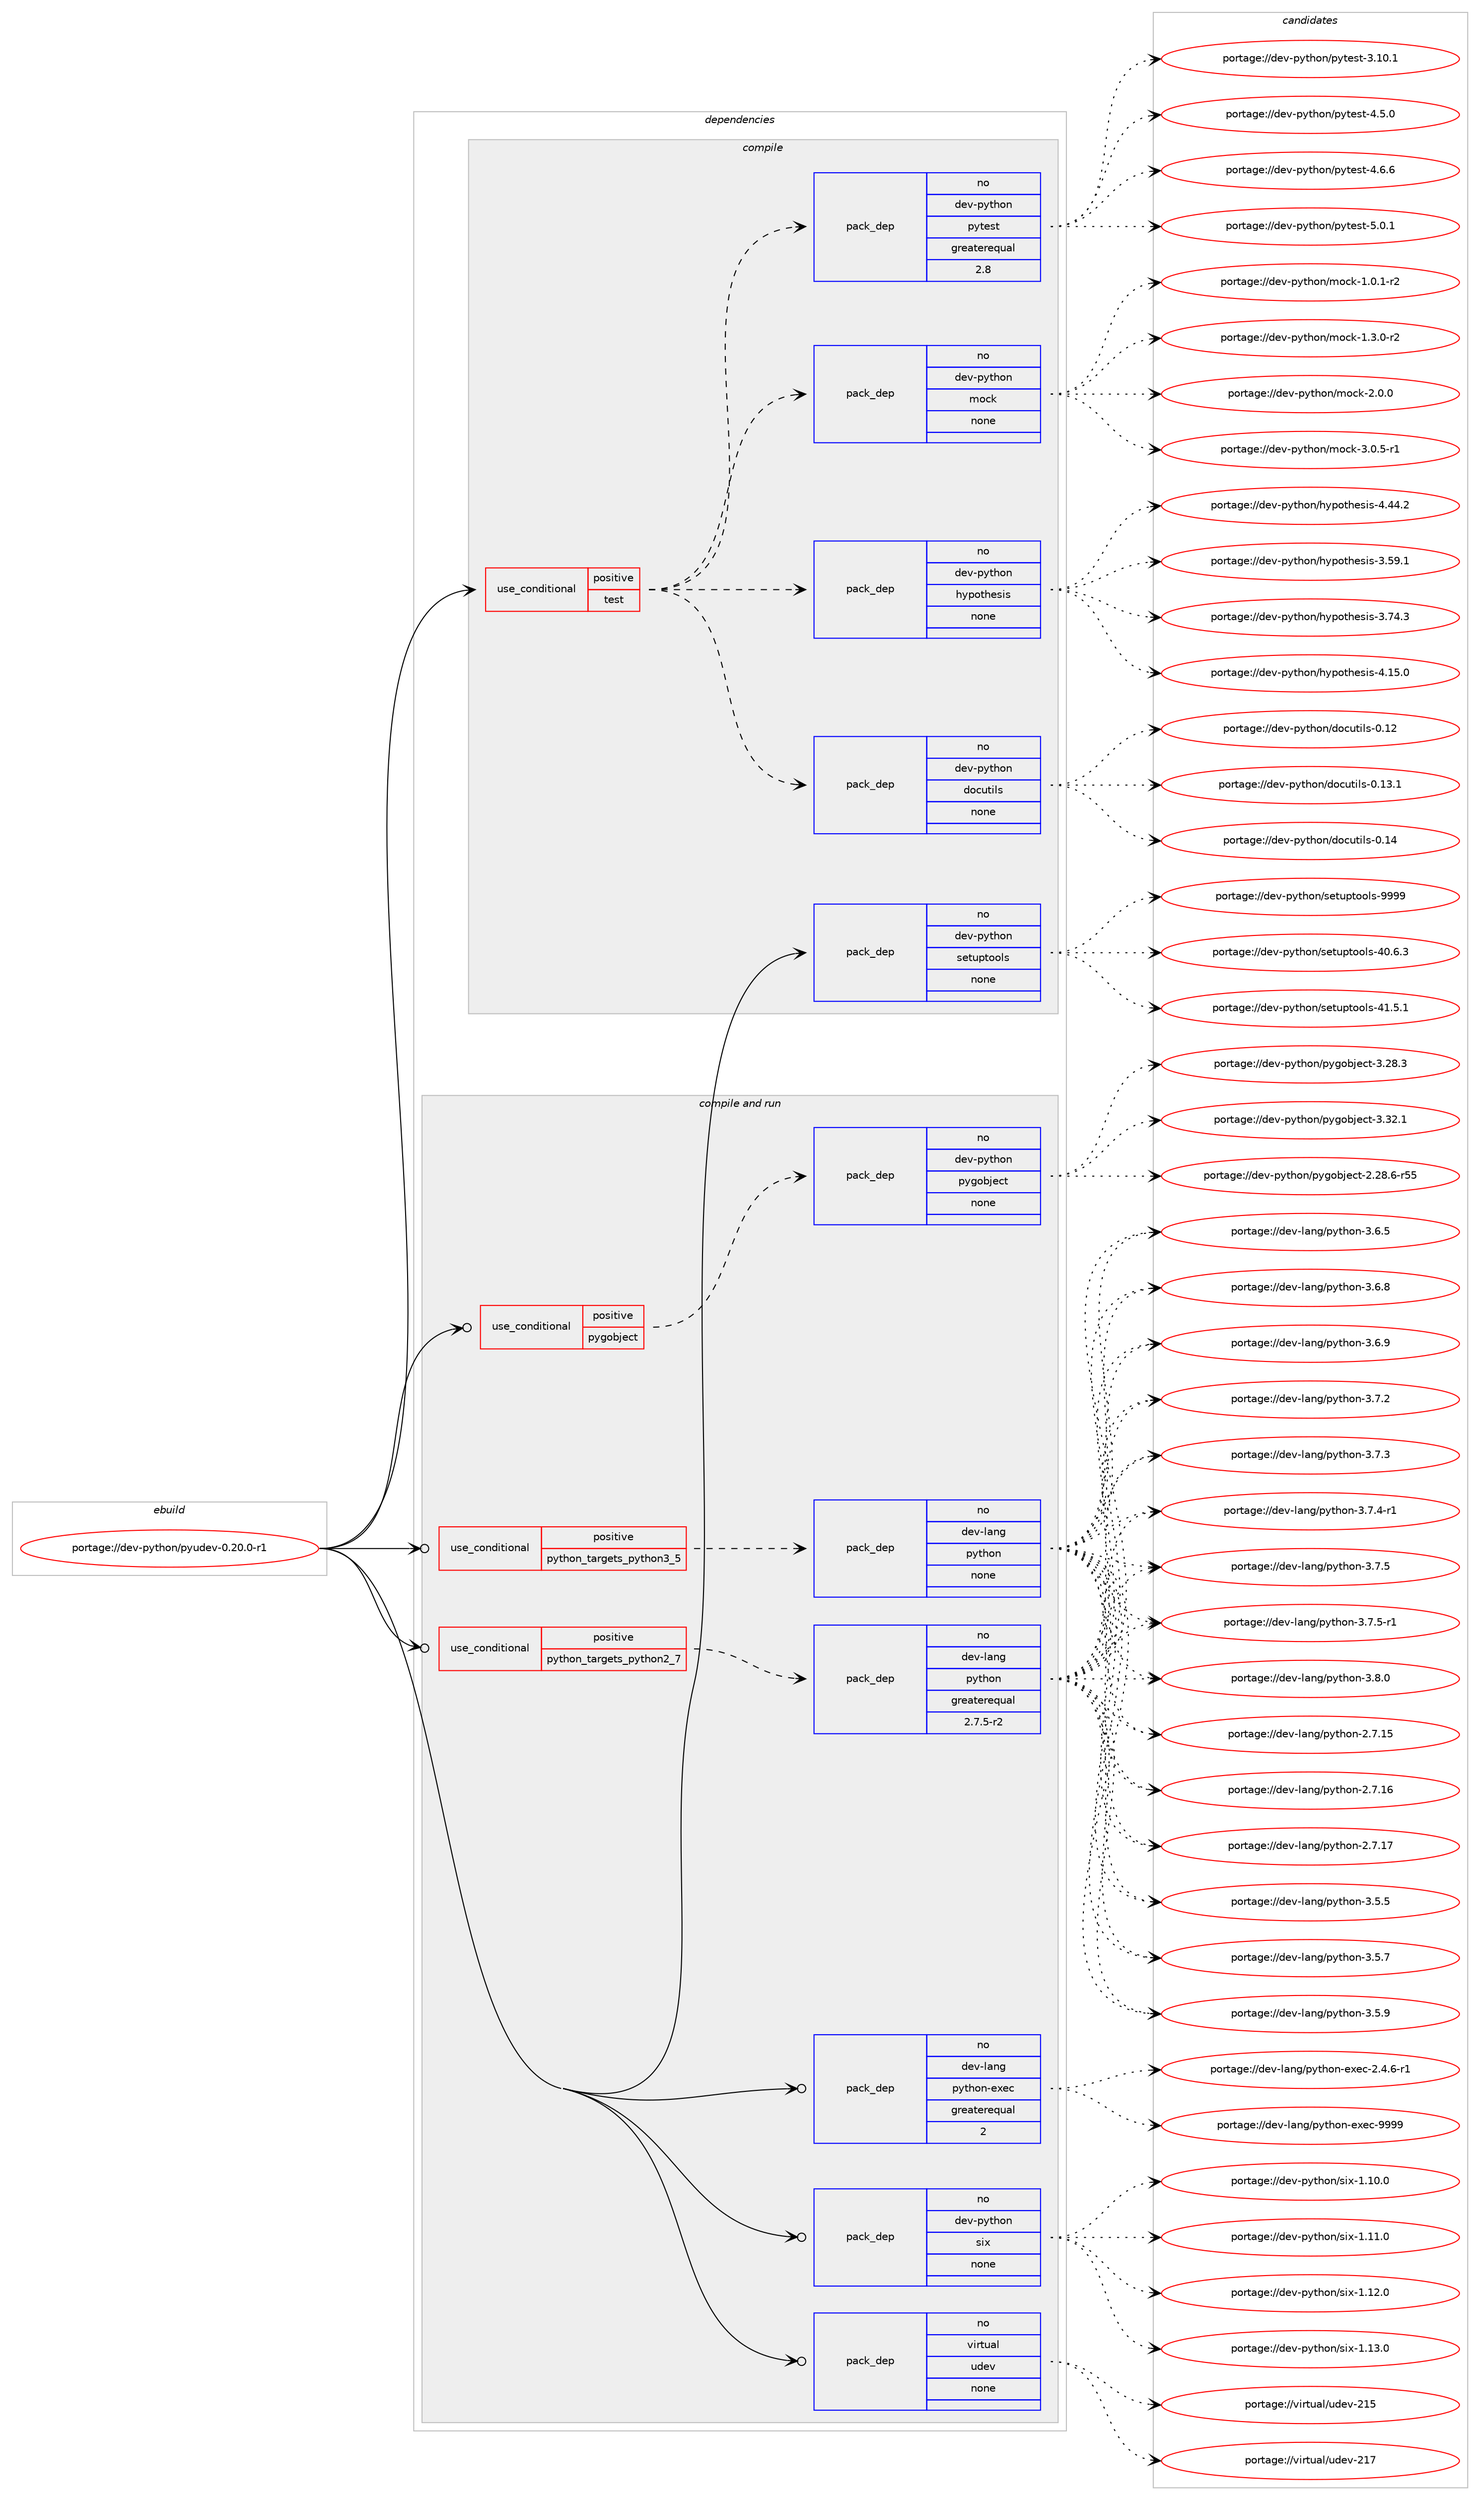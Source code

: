 digraph prolog {

# *************
# Graph options
# *************

newrank=true;
concentrate=true;
compound=true;
graph [rankdir=LR,fontname=Helvetica,fontsize=10,ranksep=1.5];#, ranksep=2.5, nodesep=0.2];
edge  [arrowhead=vee];
node  [fontname=Helvetica,fontsize=10];

# **********
# The ebuild
# **********

subgraph cluster_leftcol {
color=gray;
rank=same;
label=<<i>ebuild</i>>;
id [label="portage://dev-python/pyudev-0.20.0-r1", color=red, width=4, href="../dev-python/pyudev-0.20.0-r1.svg"];
}

# ****************
# The dependencies
# ****************

subgraph cluster_midcol {
color=gray;
label=<<i>dependencies</i>>;
subgraph cluster_compile {
fillcolor="#eeeeee";
style=filled;
label=<<i>compile</i>>;
subgraph cond37461 {
dependency168807 [label=<<TABLE BORDER="0" CELLBORDER="1" CELLSPACING="0" CELLPADDING="4"><TR><TD ROWSPAN="3" CELLPADDING="10">use_conditional</TD></TR><TR><TD>positive</TD></TR><TR><TD>test</TD></TR></TABLE>>, shape=none, color=red];
subgraph pack127947 {
dependency168808 [label=<<TABLE BORDER="0" CELLBORDER="1" CELLSPACING="0" CELLPADDING="4" WIDTH="220"><TR><TD ROWSPAN="6" CELLPADDING="30">pack_dep</TD></TR><TR><TD WIDTH="110">no</TD></TR><TR><TD>dev-python</TD></TR><TR><TD>docutils</TD></TR><TR><TD>none</TD></TR><TR><TD></TD></TR></TABLE>>, shape=none, color=blue];
}
dependency168807:e -> dependency168808:w [weight=20,style="dashed",arrowhead="vee"];
subgraph pack127948 {
dependency168809 [label=<<TABLE BORDER="0" CELLBORDER="1" CELLSPACING="0" CELLPADDING="4" WIDTH="220"><TR><TD ROWSPAN="6" CELLPADDING="30">pack_dep</TD></TR><TR><TD WIDTH="110">no</TD></TR><TR><TD>dev-python</TD></TR><TR><TD>hypothesis</TD></TR><TR><TD>none</TD></TR><TR><TD></TD></TR></TABLE>>, shape=none, color=blue];
}
dependency168807:e -> dependency168809:w [weight=20,style="dashed",arrowhead="vee"];
subgraph pack127949 {
dependency168810 [label=<<TABLE BORDER="0" CELLBORDER="1" CELLSPACING="0" CELLPADDING="4" WIDTH="220"><TR><TD ROWSPAN="6" CELLPADDING="30">pack_dep</TD></TR><TR><TD WIDTH="110">no</TD></TR><TR><TD>dev-python</TD></TR><TR><TD>mock</TD></TR><TR><TD>none</TD></TR><TR><TD></TD></TR></TABLE>>, shape=none, color=blue];
}
dependency168807:e -> dependency168810:w [weight=20,style="dashed",arrowhead="vee"];
subgraph pack127950 {
dependency168811 [label=<<TABLE BORDER="0" CELLBORDER="1" CELLSPACING="0" CELLPADDING="4" WIDTH="220"><TR><TD ROWSPAN="6" CELLPADDING="30">pack_dep</TD></TR><TR><TD WIDTH="110">no</TD></TR><TR><TD>dev-python</TD></TR><TR><TD>pytest</TD></TR><TR><TD>greaterequal</TD></TR><TR><TD>2.8</TD></TR></TABLE>>, shape=none, color=blue];
}
dependency168807:e -> dependency168811:w [weight=20,style="dashed",arrowhead="vee"];
}
id:e -> dependency168807:w [weight=20,style="solid",arrowhead="vee"];
subgraph pack127951 {
dependency168812 [label=<<TABLE BORDER="0" CELLBORDER="1" CELLSPACING="0" CELLPADDING="4" WIDTH="220"><TR><TD ROWSPAN="6" CELLPADDING="30">pack_dep</TD></TR><TR><TD WIDTH="110">no</TD></TR><TR><TD>dev-python</TD></TR><TR><TD>setuptools</TD></TR><TR><TD>none</TD></TR><TR><TD></TD></TR></TABLE>>, shape=none, color=blue];
}
id:e -> dependency168812:w [weight=20,style="solid",arrowhead="vee"];
}
subgraph cluster_compileandrun {
fillcolor="#eeeeee";
style=filled;
label=<<i>compile and run</i>>;
subgraph cond37462 {
dependency168813 [label=<<TABLE BORDER="0" CELLBORDER="1" CELLSPACING="0" CELLPADDING="4"><TR><TD ROWSPAN="3" CELLPADDING="10">use_conditional</TD></TR><TR><TD>positive</TD></TR><TR><TD>pygobject</TD></TR></TABLE>>, shape=none, color=red];
subgraph pack127952 {
dependency168814 [label=<<TABLE BORDER="0" CELLBORDER="1" CELLSPACING="0" CELLPADDING="4" WIDTH="220"><TR><TD ROWSPAN="6" CELLPADDING="30">pack_dep</TD></TR><TR><TD WIDTH="110">no</TD></TR><TR><TD>dev-python</TD></TR><TR><TD>pygobject</TD></TR><TR><TD>none</TD></TR><TR><TD></TD></TR></TABLE>>, shape=none, color=blue];
}
dependency168813:e -> dependency168814:w [weight=20,style="dashed",arrowhead="vee"];
}
id:e -> dependency168813:w [weight=20,style="solid",arrowhead="odotvee"];
subgraph cond37463 {
dependency168815 [label=<<TABLE BORDER="0" CELLBORDER="1" CELLSPACING="0" CELLPADDING="4"><TR><TD ROWSPAN="3" CELLPADDING="10">use_conditional</TD></TR><TR><TD>positive</TD></TR><TR><TD>python_targets_python2_7</TD></TR></TABLE>>, shape=none, color=red];
subgraph pack127953 {
dependency168816 [label=<<TABLE BORDER="0" CELLBORDER="1" CELLSPACING="0" CELLPADDING="4" WIDTH="220"><TR><TD ROWSPAN="6" CELLPADDING="30">pack_dep</TD></TR><TR><TD WIDTH="110">no</TD></TR><TR><TD>dev-lang</TD></TR><TR><TD>python</TD></TR><TR><TD>greaterequal</TD></TR><TR><TD>2.7.5-r2</TD></TR></TABLE>>, shape=none, color=blue];
}
dependency168815:e -> dependency168816:w [weight=20,style="dashed",arrowhead="vee"];
}
id:e -> dependency168815:w [weight=20,style="solid",arrowhead="odotvee"];
subgraph cond37464 {
dependency168817 [label=<<TABLE BORDER="0" CELLBORDER="1" CELLSPACING="0" CELLPADDING="4"><TR><TD ROWSPAN="3" CELLPADDING="10">use_conditional</TD></TR><TR><TD>positive</TD></TR><TR><TD>python_targets_python3_5</TD></TR></TABLE>>, shape=none, color=red];
subgraph pack127954 {
dependency168818 [label=<<TABLE BORDER="0" CELLBORDER="1" CELLSPACING="0" CELLPADDING="4" WIDTH="220"><TR><TD ROWSPAN="6" CELLPADDING="30">pack_dep</TD></TR><TR><TD WIDTH="110">no</TD></TR><TR><TD>dev-lang</TD></TR><TR><TD>python</TD></TR><TR><TD>none</TD></TR><TR><TD></TD></TR></TABLE>>, shape=none, color=blue];
}
dependency168817:e -> dependency168818:w [weight=20,style="dashed",arrowhead="vee"];
}
id:e -> dependency168817:w [weight=20,style="solid",arrowhead="odotvee"];
subgraph pack127955 {
dependency168819 [label=<<TABLE BORDER="0" CELLBORDER="1" CELLSPACING="0" CELLPADDING="4" WIDTH="220"><TR><TD ROWSPAN="6" CELLPADDING="30">pack_dep</TD></TR><TR><TD WIDTH="110">no</TD></TR><TR><TD>dev-lang</TD></TR><TR><TD>python-exec</TD></TR><TR><TD>greaterequal</TD></TR><TR><TD>2</TD></TR></TABLE>>, shape=none, color=blue];
}
id:e -> dependency168819:w [weight=20,style="solid",arrowhead="odotvee"];
subgraph pack127956 {
dependency168820 [label=<<TABLE BORDER="0" CELLBORDER="1" CELLSPACING="0" CELLPADDING="4" WIDTH="220"><TR><TD ROWSPAN="6" CELLPADDING="30">pack_dep</TD></TR><TR><TD WIDTH="110">no</TD></TR><TR><TD>dev-python</TD></TR><TR><TD>six</TD></TR><TR><TD>none</TD></TR><TR><TD></TD></TR></TABLE>>, shape=none, color=blue];
}
id:e -> dependency168820:w [weight=20,style="solid",arrowhead="odotvee"];
subgraph pack127957 {
dependency168821 [label=<<TABLE BORDER="0" CELLBORDER="1" CELLSPACING="0" CELLPADDING="4" WIDTH="220"><TR><TD ROWSPAN="6" CELLPADDING="30">pack_dep</TD></TR><TR><TD WIDTH="110">no</TD></TR><TR><TD>virtual</TD></TR><TR><TD>udev</TD></TR><TR><TD>none</TD></TR><TR><TD></TD></TR></TABLE>>, shape=none, color=blue];
}
id:e -> dependency168821:w [weight=20,style="solid",arrowhead="odotvee"];
}
subgraph cluster_run {
fillcolor="#eeeeee";
style=filled;
label=<<i>run</i>>;
}
}

# **************
# The candidates
# **************

subgraph cluster_choices {
rank=same;
color=gray;
label=<<i>candidates</i>>;

subgraph choice127947 {
color=black;
nodesep=1;
choiceportage1001011184511212111610411111047100111991171161051081154548464950 [label="portage://dev-python/docutils-0.12", color=red, width=4,href="../dev-python/docutils-0.12.svg"];
choiceportage10010111845112121116104111110471001119911711610510811545484649514649 [label="portage://dev-python/docutils-0.13.1", color=red, width=4,href="../dev-python/docutils-0.13.1.svg"];
choiceportage1001011184511212111610411111047100111991171161051081154548464952 [label="portage://dev-python/docutils-0.14", color=red, width=4,href="../dev-python/docutils-0.14.svg"];
dependency168808:e -> choiceportage1001011184511212111610411111047100111991171161051081154548464950:w [style=dotted,weight="100"];
dependency168808:e -> choiceportage10010111845112121116104111110471001119911711610510811545484649514649:w [style=dotted,weight="100"];
dependency168808:e -> choiceportage1001011184511212111610411111047100111991171161051081154548464952:w [style=dotted,weight="100"];
}
subgraph choice127948 {
color=black;
nodesep=1;
choiceportage100101118451121211161041111104710412111211111610410111510511545514653574649 [label="portage://dev-python/hypothesis-3.59.1", color=red, width=4,href="../dev-python/hypothesis-3.59.1.svg"];
choiceportage100101118451121211161041111104710412111211111610410111510511545514655524651 [label="portage://dev-python/hypothesis-3.74.3", color=red, width=4,href="../dev-python/hypothesis-3.74.3.svg"];
choiceportage100101118451121211161041111104710412111211111610410111510511545524649534648 [label="portage://dev-python/hypothesis-4.15.0", color=red, width=4,href="../dev-python/hypothesis-4.15.0.svg"];
choiceportage100101118451121211161041111104710412111211111610410111510511545524652524650 [label="portage://dev-python/hypothesis-4.44.2", color=red, width=4,href="../dev-python/hypothesis-4.44.2.svg"];
dependency168809:e -> choiceportage100101118451121211161041111104710412111211111610410111510511545514653574649:w [style=dotted,weight="100"];
dependency168809:e -> choiceportage100101118451121211161041111104710412111211111610410111510511545514655524651:w [style=dotted,weight="100"];
dependency168809:e -> choiceportage100101118451121211161041111104710412111211111610410111510511545524649534648:w [style=dotted,weight="100"];
dependency168809:e -> choiceportage100101118451121211161041111104710412111211111610410111510511545524652524650:w [style=dotted,weight="100"];
}
subgraph choice127949 {
color=black;
nodesep=1;
choiceportage1001011184511212111610411111047109111991074549464846494511450 [label="portage://dev-python/mock-1.0.1-r2", color=red, width=4,href="../dev-python/mock-1.0.1-r2.svg"];
choiceportage1001011184511212111610411111047109111991074549465146484511450 [label="portage://dev-python/mock-1.3.0-r2", color=red, width=4,href="../dev-python/mock-1.3.0-r2.svg"];
choiceportage100101118451121211161041111104710911199107455046484648 [label="portage://dev-python/mock-2.0.0", color=red, width=4,href="../dev-python/mock-2.0.0.svg"];
choiceportage1001011184511212111610411111047109111991074551464846534511449 [label="portage://dev-python/mock-3.0.5-r1", color=red, width=4,href="../dev-python/mock-3.0.5-r1.svg"];
dependency168810:e -> choiceportage1001011184511212111610411111047109111991074549464846494511450:w [style=dotted,weight="100"];
dependency168810:e -> choiceportage1001011184511212111610411111047109111991074549465146484511450:w [style=dotted,weight="100"];
dependency168810:e -> choiceportage100101118451121211161041111104710911199107455046484648:w [style=dotted,weight="100"];
dependency168810:e -> choiceportage1001011184511212111610411111047109111991074551464846534511449:w [style=dotted,weight="100"];
}
subgraph choice127950 {
color=black;
nodesep=1;
choiceportage100101118451121211161041111104711212111610111511645514649484649 [label="portage://dev-python/pytest-3.10.1", color=red, width=4,href="../dev-python/pytest-3.10.1.svg"];
choiceportage1001011184511212111610411111047112121116101115116455246534648 [label="portage://dev-python/pytest-4.5.0", color=red, width=4,href="../dev-python/pytest-4.5.0.svg"];
choiceportage1001011184511212111610411111047112121116101115116455246544654 [label="portage://dev-python/pytest-4.6.6", color=red, width=4,href="../dev-python/pytest-4.6.6.svg"];
choiceportage1001011184511212111610411111047112121116101115116455346484649 [label="portage://dev-python/pytest-5.0.1", color=red, width=4,href="../dev-python/pytest-5.0.1.svg"];
dependency168811:e -> choiceportage100101118451121211161041111104711212111610111511645514649484649:w [style=dotted,weight="100"];
dependency168811:e -> choiceportage1001011184511212111610411111047112121116101115116455246534648:w [style=dotted,weight="100"];
dependency168811:e -> choiceportage1001011184511212111610411111047112121116101115116455246544654:w [style=dotted,weight="100"];
dependency168811:e -> choiceportage1001011184511212111610411111047112121116101115116455346484649:w [style=dotted,weight="100"];
}
subgraph choice127951 {
color=black;
nodesep=1;
choiceportage100101118451121211161041111104711510111611711211611111110811545524846544651 [label="portage://dev-python/setuptools-40.6.3", color=red, width=4,href="../dev-python/setuptools-40.6.3.svg"];
choiceportage100101118451121211161041111104711510111611711211611111110811545524946534649 [label="portage://dev-python/setuptools-41.5.1", color=red, width=4,href="../dev-python/setuptools-41.5.1.svg"];
choiceportage10010111845112121116104111110471151011161171121161111111081154557575757 [label="portage://dev-python/setuptools-9999", color=red, width=4,href="../dev-python/setuptools-9999.svg"];
dependency168812:e -> choiceportage100101118451121211161041111104711510111611711211611111110811545524846544651:w [style=dotted,weight="100"];
dependency168812:e -> choiceportage100101118451121211161041111104711510111611711211611111110811545524946534649:w [style=dotted,weight="100"];
dependency168812:e -> choiceportage10010111845112121116104111110471151011161171121161111111081154557575757:w [style=dotted,weight="100"];
}
subgraph choice127952 {
color=black;
nodesep=1;
choiceportage1001011184511212111610411111047112121103111981061019911645504650564654451145353 [label="portage://dev-python/pygobject-2.28.6-r55", color=red, width=4,href="../dev-python/pygobject-2.28.6-r55.svg"];
choiceportage1001011184511212111610411111047112121103111981061019911645514650564651 [label="portage://dev-python/pygobject-3.28.3", color=red, width=4,href="../dev-python/pygobject-3.28.3.svg"];
choiceportage1001011184511212111610411111047112121103111981061019911645514651504649 [label="portage://dev-python/pygobject-3.32.1", color=red, width=4,href="../dev-python/pygobject-3.32.1.svg"];
dependency168814:e -> choiceportage1001011184511212111610411111047112121103111981061019911645504650564654451145353:w [style=dotted,weight="100"];
dependency168814:e -> choiceportage1001011184511212111610411111047112121103111981061019911645514650564651:w [style=dotted,weight="100"];
dependency168814:e -> choiceportage1001011184511212111610411111047112121103111981061019911645514651504649:w [style=dotted,weight="100"];
}
subgraph choice127953 {
color=black;
nodesep=1;
choiceportage10010111845108971101034711212111610411111045504655464953 [label="portage://dev-lang/python-2.7.15", color=red, width=4,href="../dev-lang/python-2.7.15.svg"];
choiceportage10010111845108971101034711212111610411111045504655464954 [label="portage://dev-lang/python-2.7.16", color=red, width=4,href="../dev-lang/python-2.7.16.svg"];
choiceportage10010111845108971101034711212111610411111045504655464955 [label="portage://dev-lang/python-2.7.17", color=red, width=4,href="../dev-lang/python-2.7.17.svg"];
choiceportage100101118451089711010347112121116104111110455146534653 [label="portage://dev-lang/python-3.5.5", color=red, width=4,href="../dev-lang/python-3.5.5.svg"];
choiceportage100101118451089711010347112121116104111110455146534655 [label="portage://dev-lang/python-3.5.7", color=red, width=4,href="../dev-lang/python-3.5.7.svg"];
choiceportage100101118451089711010347112121116104111110455146534657 [label="portage://dev-lang/python-3.5.9", color=red, width=4,href="../dev-lang/python-3.5.9.svg"];
choiceportage100101118451089711010347112121116104111110455146544653 [label="portage://dev-lang/python-3.6.5", color=red, width=4,href="../dev-lang/python-3.6.5.svg"];
choiceportage100101118451089711010347112121116104111110455146544656 [label="portage://dev-lang/python-3.6.8", color=red, width=4,href="../dev-lang/python-3.6.8.svg"];
choiceportage100101118451089711010347112121116104111110455146544657 [label="portage://dev-lang/python-3.6.9", color=red, width=4,href="../dev-lang/python-3.6.9.svg"];
choiceportage100101118451089711010347112121116104111110455146554650 [label="portage://dev-lang/python-3.7.2", color=red, width=4,href="../dev-lang/python-3.7.2.svg"];
choiceportage100101118451089711010347112121116104111110455146554651 [label="portage://dev-lang/python-3.7.3", color=red, width=4,href="../dev-lang/python-3.7.3.svg"];
choiceportage1001011184510897110103471121211161041111104551465546524511449 [label="portage://dev-lang/python-3.7.4-r1", color=red, width=4,href="../dev-lang/python-3.7.4-r1.svg"];
choiceportage100101118451089711010347112121116104111110455146554653 [label="portage://dev-lang/python-3.7.5", color=red, width=4,href="../dev-lang/python-3.7.5.svg"];
choiceportage1001011184510897110103471121211161041111104551465546534511449 [label="portage://dev-lang/python-3.7.5-r1", color=red, width=4,href="../dev-lang/python-3.7.5-r1.svg"];
choiceportage100101118451089711010347112121116104111110455146564648 [label="portage://dev-lang/python-3.8.0", color=red, width=4,href="../dev-lang/python-3.8.0.svg"];
dependency168816:e -> choiceportage10010111845108971101034711212111610411111045504655464953:w [style=dotted,weight="100"];
dependency168816:e -> choiceportage10010111845108971101034711212111610411111045504655464954:w [style=dotted,weight="100"];
dependency168816:e -> choiceportage10010111845108971101034711212111610411111045504655464955:w [style=dotted,weight="100"];
dependency168816:e -> choiceportage100101118451089711010347112121116104111110455146534653:w [style=dotted,weight="100"];
dependency168816:e -> choiceportage100101118451089711010347112121116104111110455146534655:w [style=dotted,weight="100"];
dependency168816:e -> choiceportage100101118451089711010347112121116104111110455146534657:w [style=dotted,weight="100"];
dependency168816:e -> choiceportage100101118451089711010347112121116104111110455146544653:w [style=dotted,weight="100"];
dependency168816:e -> choiceportage100101118451089711010347112121116104111110455146544656:w [style=dotted,weight="100"];
dependency168816:e -> choiceportage100101118451089711010347112121116104111110455146544657:w [style=dotted,weight="100"];
dependency168816:e -> choiceportage100101118451089711010347112121116104111110455146554650:w [style=dotted,weight="100"];
dependency168816:e -> choiceportage100101118451089711010347112121116104111110455146554651:w [style=dotted,weight="100"];
dependency168816:e -> choiceportage1001011184510897110103471121211161041111104551465546524511449:w [style=dotted,weight="100"];
dependency168816:e -> choiceportage100101118451089711010347112121116104111110455146554653:w [style=dotted,weight="100"];
dependency168816:e -> choiceportage1001011184510897110103471121211161041111104551465546534511449:w [style=dotted,weight="100"];
dependency168816:e -> choiceportage100101118451089711010347112121116104111110455146564648:w [style=dotted,weight="100"];
}
subgraph choice127954 {
color=black;
nodesep=1;
choiceportage10010111845108971101034711212111610411111045504655464953 [label="portage://dev-lang/python-2.7.15", color=red, width=4,href="../dev-lang/python-2.7.15.svg"];
choiceportage10010111845108971101034711212111610411111045504655464954 [label="portage://dev-lang/python-2.7.16", color=red, width=4,href="../dev-lang/python-2.7.16.svg"];
choiceportage10010111845108971101034711212111610411111045504655464955 [label="portage://dev-lang/python-2.7.17", color=red, width=4,href="../dev-lang/python-2.7.17.svg"];
choiceportage100101118451089711010347112121116104111110455146534653 [label="portage://dev-lang/python-3.5.5", color=red, width=4,href="../dev-lang/python-3.5.5.svg"];
choiceportage100101118451089711010347112121116104111110455146534655 [label="portage://dev-lang/python-3.5.7", color=red, width=4,href="../dev-lang/python-3.5.7.svg"];
choiceportage100101118451089711010347112121116104111110455146534657 [label="portage://dev-lang/python-3.5.9", color=red, width=4,href="../dev-lang/python-3.5.9.svg"];
choiceportage100101118451089711010347112121116104111110455146544653 [label="portage://dev-lang/python-3.6.5", color=red, width=4,href="../dev-lang/python-3.6.5.svg"];
choiceportage100101118451089711010347112121116104111110455146544656 [label="portage://dev-lang/python-3.6.8", color=red, width=4,href="../dev-lang/python-3.6.8.svg"];
choiceportage100101118451089711010347112121116104111110455146544657 [label="portage://dev-lang/python-3.6.9", color=red, width=4,href="../dev-lang/python-3.6.9.svg"];
choiceportage100101118451089711010347112121116104111110455146554650 [label="portage://dev-lang/python-3.7.2", color=red, width=4,href="../dev-lang/python-3.7.2.svg"];
choiceportage100101118451089711010347112121116104111110455146554651 [label="portage://dev-lang/python-3.7.3", color=red, width=4,href="../dev-lang/python-3.7.3.svg"];
choiceportage1001011184510897110103471121211161041111104551465546524511449 [label="portage://dev-lang/python-3.7.4-r1", color=red, width=4,href="../dev-lang/python-3.7.4-r1.svg"];
choiceportage100101118451089711010347112121116104111110455146554653 [label="portage://dev-lang/python-3.7.5", color=red, width=4,href="../dev-lang/python-3.7.5.svg"];
choiceportage1001011184510897110103471121211161041111104551465546534511449 [label="portage://dev-lang/python-3.7.5-r1", color=red, width=4,href="../dev-lang/python-3.7.5-r1.svg"];
choiceportage100101118451089711010347112121116104111110455146564648 [label="portage://dev-lang/python-3.8.0", color=red, width=4,href="../dev-lang/python-3.8.0.svg"];
dependency168818:e -> choiceportage10010111845108971101034711212111610411111045504655464953:w [style=dotted,weight="100"];
dependency168818:e -> choiceportage10010111845108971101034711212111610411111045504655464954:w [style=dotted,weight="100"];
dependency168818:e -> choiceportage10010111845108971101034711212111610411111045504655464955:w [style=dotted,weight="100"];
dependency168818:e -> choiceportage100101118451089711010347112121116104111110455146534653:w [style=dotted,weight="100"];
dependency168818:e -> choiceportage100101118451089711010347112121116104111110455146534655:w [style=dotted,weight="100"];
dependency168818:e -> choiceportage100101118451089711010347112121116104111110455146534657:w [style=dotted,weight="100"];
dependency168818:e -> choiceportage100101118451089711010347112121116104111110455146544653:w [style=dotted,weight="100"];
dependency168818:e -> choiceportage100101118451089711010347112121116104111110455146544656:w [style=dotted,weight="100"];
dependency168818:e -> choiceportage100101118451089711010347112121116104111110455146544657:w [style=dotted,weight="100"];
dependency168818:e -> choiceportage100101118451089711010347112121116104111110455146554650:w [style=dotted,weight="100"];
dependency168818:e -> choiceportage100101118451089711010347112121116104111110455146554651:w [style=dotted,weight="100"];
dependency168818:e -> choiceportage1001011184510897110103471121211161041111104551465546524511449:w [style=dotted,weight="100"];
dependency168818:e -> choiceportage100101118451089711010347112121116104111110455146554653:w [style=dotted,weight="100"];
dependency168818:e -> choiceportage1001011184510897110103471121211161041111104551465546534511449:w [style=dotted,weight="100"];
dependency168818:e -> choiceportage100101118451089711010347112121116104111110455146564648:w [style=dotted,weight="100"];
}
subgraph choice127955 {
color=black;
nodesep=1;
choiceportage10010111845108971101034711212111610411111045101120101994550465246544511449 [label="portage://dev-lang/python-exec-2.4.6-r1", color=red, width=4,href="../dev-lang/python-exec-2.4.6-r1.svg"];
choiceportage10010111845108971101034711212111610411111045101120101994557575757 [label="portage://dev-lang/python-exec-9999", color=red, width=4,href="../dev-lang/python-exec-9999.svg"];
dependency168819:e -> choiceportage10010111845108971101034711212111610411111045101120101994550465246544511449:w [style=dotted,weight="100"];
dependency168819:e -> choiceportage10010111845108971101034711212111610411111045101120101994557575757:w [style=dotted,weight="100"];
}
subgraph choice127956 {
color=black;
nodesep=1;
choiceportage100101118451121211161041111104711510512045494649484648 [label="portage://dev-python/six-1.10.0", color=red, width=4,href="../dev-python/six-1.10.0.svg"];
choiceportage100101118451121211161041111104711510512045494649494648 [label="portage://dev-python/six-1.11.0", color=red, width=4,href="../dev-python/six-1.11.0.svg"];
choiceportage100101118451121211161041111104711510512045494649504648 [label="portage://dev-python/six-1.12.0", color=red, width=4,href="../dev-python/six-1.12.0.svg"];
choiceportage100101118451121211161041111104711510512045494649514648 [label="portage://dev-python/six-1.13.0", color=red, width=4,href="../dev-python/six-1.13.0.svg"];
dependency168820:e -> choiceportage100101118451121211161041111104711510512045494649484648:w [style=dotted,weight="100"];
dependency168820:e -> choiceportage100101118451121211161041111104711510512045494649494648:w [style=dotted,weight="100"];
dependency168820:e -> choiceportage100101118451121211161041111104711510512045494649504648:w [style=dotted,weight="100"];
dependency168820:e -> choiceportage100101118451121211161041111104711510512045494649514648:w [style=dotted,weight="100"];
}
subgraph choice127957 {
color=black;
nodesep=1;
choiceportage118105114116117971084711710010111845504953 [label="portage://virtual/udev-215", color=red, width=4,href="../virtual/udev-215.svg"];
choiceportage118105114116117971084711710010111845504955 [label="portage://virtual/udev-217", color=red, width=4,href="../virtual/udev-217.svg"];
dependency168821:e -> choiceportage118105114116117971084711710010111845504953:w [style=dotted,weight="100"];
dependency168821:e -> choiceportage118105114116117971084711710010111845504955:w [style=dotted,weight="100"];
}
}

}
